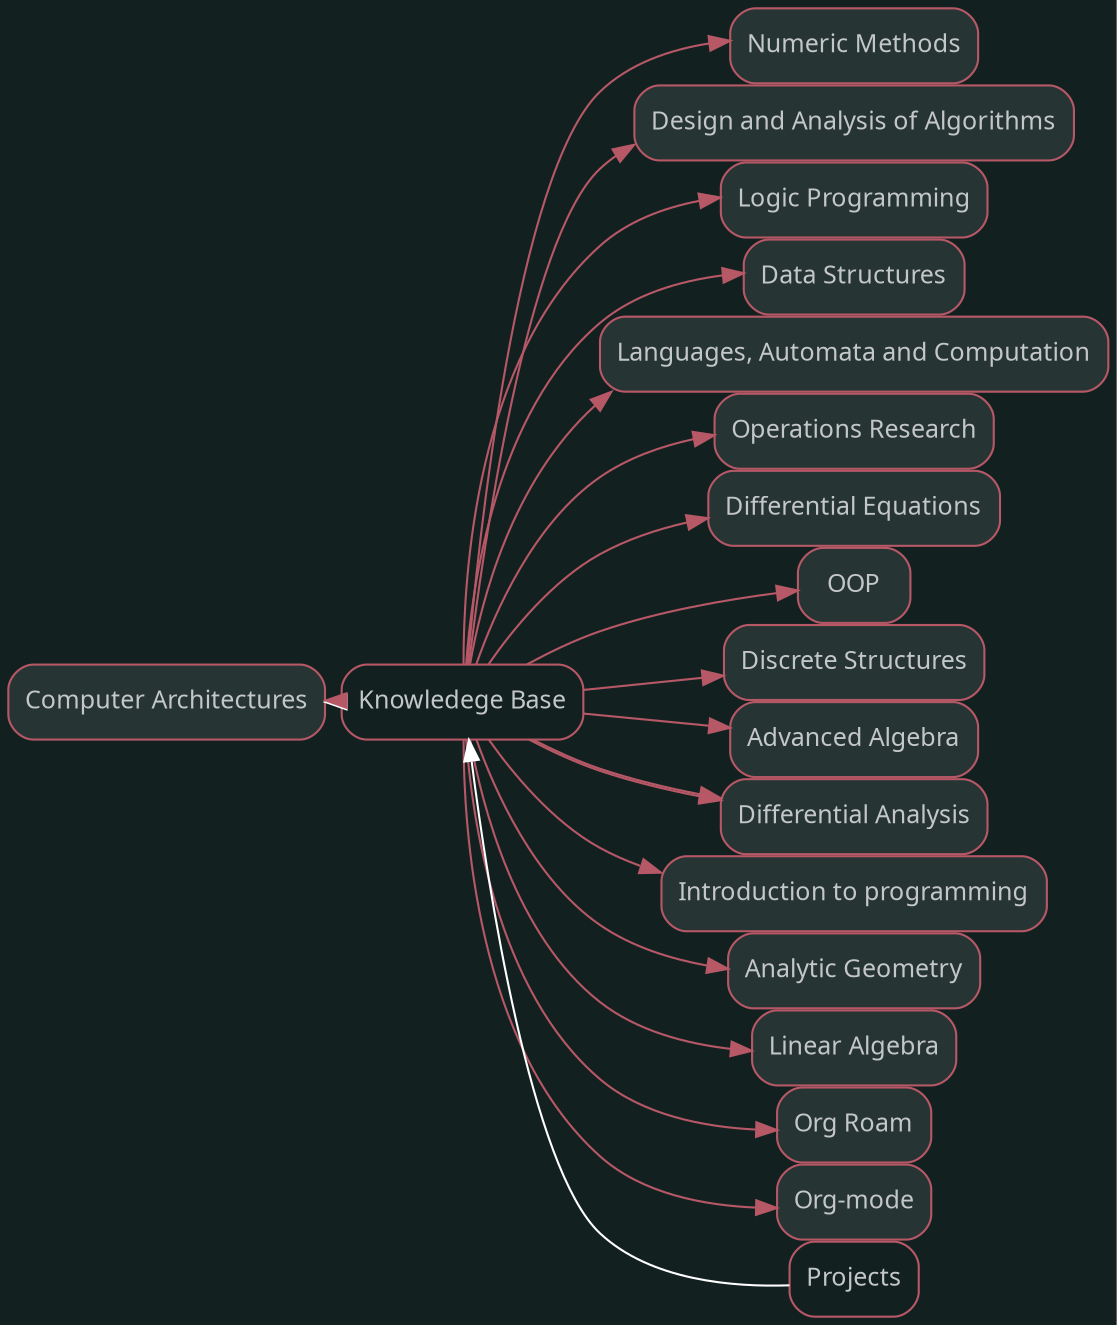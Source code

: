 digraph "Computer Architectures" {graph [nodesep=0,ranksep=0,rankdir="LR",bgcolor="#132020"];node [shape="rectangle",style="rounded,filled",fontname="sans",fontsize="12px",labelfontname="sans",color="#b75867",fillcolor="#273434",fontcolor="#c4c7c7"];"Computer Architectures" [label="Computer Architectures",tooltip="Computer Architectures",URL="../Computer Architectures.html",target="_parent"];subgraph "Forward Computer Architectures" {edge [color="#b75867"];}
node [shape="rectangle",style="rounded",fontname="sans",fontsize="12px",labelfontname="sans",color="#b75867",fillcolor="#FFFFFF",fontcolor="#c4c7c7"];"Knowledege Base" [label="Knowledege Base",tooltip="Knowledege Base",URL="../Knowledege Base.html",target="_parent"];subgraph "Backward Computer Architectures" {edge [dir="back",color="#FFFFFF"];"Computer Architectures" -> "Knowledege Base";}node [shape="rectangle",style="rounded,filled",fontname="sans",fontsize="12px",labelfontname="sans",color="#b75867",fillcolor="#273434",fontcolor="#c4c7c7"];"Knowledege Base" [label="Knowledege Base",tooltip="Knowledege Base",URL="../Knowledege Base.html",target="_parent"];"Computer Architectures" [label="Computer Architectures",tooltip="Computer Architectures",URL="../Computer Architectures.html",target="_parent"];"Numeric Methods" [label="Numeric Methods",tooltip="Numeric Methods",URL="../Numeric Methods.html",target="_parent"];"Design and Analysis of Algorithms" [label="Design and Analysis of Algorithms",tooltip="Design and Analysis of Algorithms",URL="../Design and Analysis of Algorithms.html",target="_parent"];"Logic Programming" [label="Logic Programming",tooltip="Logic Programming",URL="../Logic Programming.html",target="_parent"];"Data Structures" [label="Data Structures",tooltip="Data Structures",URL="../Data Structures.html",target="_parent"];"Languages, Automata and Computation" [label="Languages, Automata and Computation",tooltip="Languages, Automata and Computation",URL="../Languages, Automata and Computation.html",target="_parent"];"Operations Research" [label="Operations Research",tooltip="Operations Research",URL="../Operations Research.html",target="_parent"];"Differential Equations" [label="Differential Equations",tooltip="Differential Equations",URL="../Differential Equations.html",target="_parent"];"OOP" [label="OOP",tooltip="OOP",URL="../OOP.html",target="_parent"];"Discrete Structures" [label="Discrete Structures",tooltip="Discrete Structures",URL="../Discrete Structures.html",target="_parent"];"Advanced Algebra" [label="Advanced Algebra",tooltip="Advanced Algebra",URL="../Advanced Algebra.html",target="_parent"];"Differential Analysis" [label="Differential Analysis",tooltip="Differential Analysis",URL="../Differential Analysis.html",target="_parent"];"Introduction to programming" [label="Introduction to programming",tooltip="Introduction to programming",URL="../Introduction to programming.html",target="_parent"];"Analytic Geometry" [label="Analytic Geometry",tooltip="Analytic Geometry",URL="../Analytic Geometry.html",target="_parent"];"Linear Algebra" [label="Linear Algebra",tooltip="Linear Algebra",URL="../Linear Algebra.html",target="_parent"];"Org Roam" [label="Org Roam",tooltip="Org Roam",URL="../Org Roam.html",target="_parent"];"Org-mode" [label="Org-mode",tooltip="Org-mode",URL="../Org-mode.html",target="_parent"];subgraph "Forward Knowledege Base" {edge [color="#b75867"];"Knowledege Base" -> "Computer Architectures";"Knowledege Base" -> "Numeric Methods";"Knowledege Base" -> "Design and Analysis of Algorithms";"Knowledege Base" -> "Logic Programming";"Knowledege Base" -> "Data Structures";"Knowledege Base" -> "Languages, Automata and Computation";"Knowledege Base" -> "Operations Research";"Knowledege Base" -> "Differential Equations";"Knowledege Base" -> "OOP";"Knowledege Base" -> "Discrete Structures";"Knowledege Base" -> "Advanced Algebra";"Knowledege Base" -> "Differential Analysis";"Knowledege Base" -> "Introduction to programming";"Knowledege Base" -> "Analytic Geometry";"Knowledege Base" -> "Linear Algebra";"Knowledege Base" -> "Differential Analysis";"Knowledege Base" -> "Org Roam";"Knowledege Base" -> "Org-mode";}
node [shape="rectangle",style="rounded",fontname="sans",fontsize="12px",labelfontname="sans",color="#b75867",fillcolor="#FFFFFF",fontcolor="#c4c7c7"];"Projects" [label="Projects",tooltip="Projects",URL="../Projects.html",target="_parent"];subgraph "Backward Knowledege Base" {edge [dir="back",color="#FFFFFF"];"Knowledege Base" -> "Projects";}}